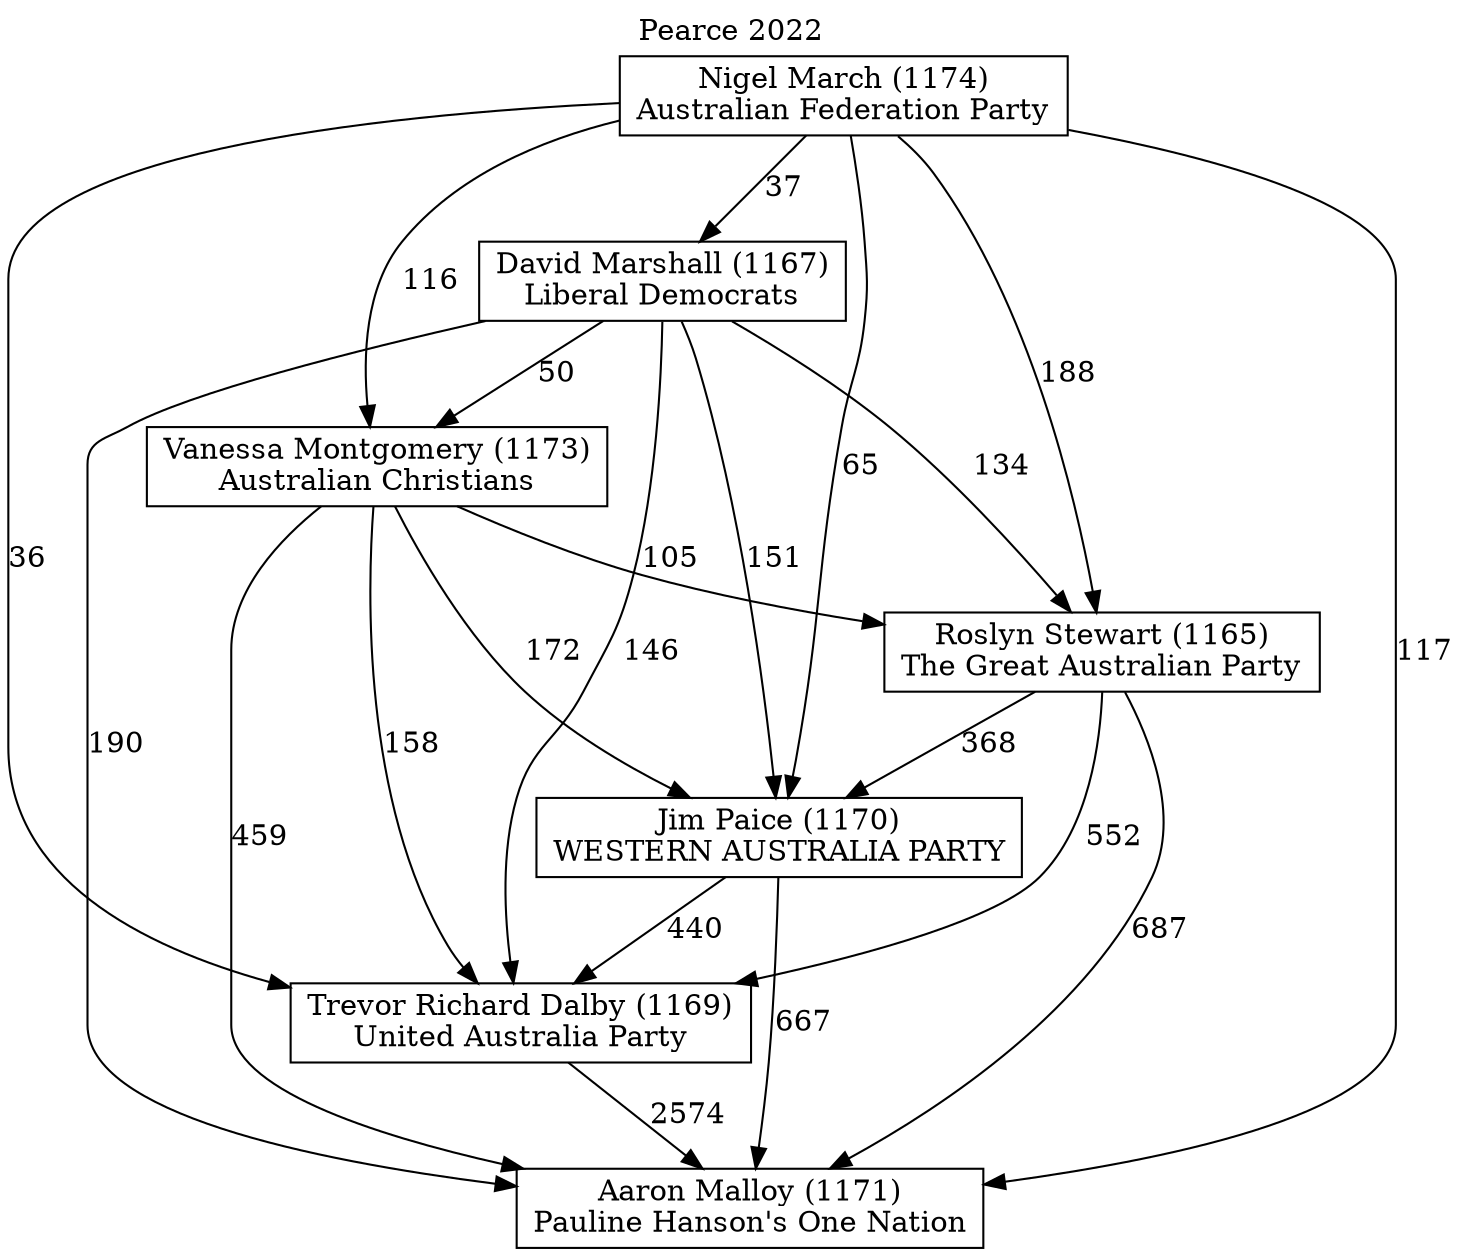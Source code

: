 // House preference flow
digraph "Aaron Malloy (1171)_Pearce_2022" {
	graph [label="Pearce 2022" labelloc=t mclimit=10]
	node [shape=box]
	"Trevor Richard Dalby (1169)" [label="Trevor Richard Dalby (1169)
United Australia Party"]
	"David Marshall (1167)" [label="David Marshall (1167)
Liberal Democrats"]
	"Aaron Malloy (1171)" [label="Aaron Malloy (1171)
Pauline Hanson's One Nation"]
	"Jim Paice (1170)" [label="Jim Paice (1170)
WESTERN AUSTRALIA PARTY"]
	"Roslyn Stewart (1165)" [label="Roslyn Stewart (1165)
The Great Australian Party"]
	"Vanessa Montgomery (1173)" [label="Vanessa Montgomery (1173)
Australian Christians"]
	"Nigel March (1174)" [label="Nigel March (1174)
Australian Federation Party"]
	"Trevor Richard Dalby (1169)" -> "Aaron Malloy (1171)" [label=2574]
	"Vanessa Montgomery (1173)" -> "Jim Paice (1170)" [label=172]
	"David Marshall (1167)" -> "Aaron Malloy (1171)" [label=190]
	"David Marshall (1167)" -> "Roslyn Stewart (1165)" [label=134]
	"Nigel March (1174)" -> "David Marshall (1167)" [label=37]
	"Roslyn Stewart (1165)" -> "Jim Paice (1170)" [label=368]
	"David Marshall (1167)" -> "Vanessa Montgomery (1173)" [label=50]
	"David Marshall (1167)" -> "Trevor Richard Dalby (1169)" [label=146]
	"Nigel March (1174)" -> "Vanessa Montgomery (1173)" [label=116]
	"Vanessa Montgomery (1173)" -> "Aaron Malloy (1171)" [label=459]
	"David Marshall (1167)" -> "Jim Paice (1170)" [label=151]
	"Roslyn Stewart (1165)" -> "Aaron Malloy (1171)" [label=687]
	"Vanessa Montgomery (1173)" -> "Roslyn Stewart (1165)" [label=105]
	"Nigel March (1174)" -> "Roslyn Stewart (1165)" [label=188]
	"Nigel March (1174)" -> "Aaron Malloy (1171)" [label=117]
	"Jim Paice (1170)" -> "Aaron Malloy (1171)" [label=667]
	"Roslyn Stewart (1165)" -> "Trevor Richard Dalby (1169)" [label=552]
	"Vanessa Montgomery (1173)" -> "Trevor Richard Dalby (1169)" [label=158]
	"Nigel March (1174)" -> "Jim Paice (1170)" [label=65]
	"Nigel March (1174)" -> "Trevor Richard Dalby (1169)" [label=36]
	"Jim Paice (1170)" -> "Trevor Richard Dalby (1169)" [label=440]
}
